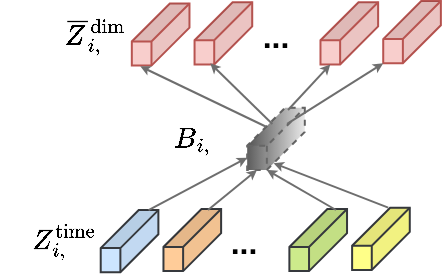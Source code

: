 <mxfile version="21.6.8" type="device">
  <diagram name="第 1 页" id="F646A29v8OtC-lCcXqgJ">
    <mxGraphModel dx="415" dy="248" grid="1" gridSize="10" guides="1" tooltips="1" connect="1" arrows="1" fold="1" page="1" pageScale="1" pageWidth="827" pageHeight="1169" math="1" shadow="0">
      <root>
        <mxCell id="0" />
        <mxCell id="1" parent="0" />
        <mxCell id="9P1IT81YC8H28VK89xGh-51" value="" style="shape=cube;whiteSpace=wrap;html=1;boundedLbl=1;backgroundOutline=1;darkOpacity=0.05;darkOpacity2=0.1;rotation=90;size=19;fillColor=#f8cecc;strokeColor=#b85450;" parent="1" vertex="1">
          <mxGeometry x="370.78" y="97.84" width="31.09" height="28.83" as="geometry" />
        </mxCell>
        <mxCell id="9P1IT81YC8H28VK89xGh-52" value="" style="shape=cube;whiteSpace=wrap;html=1;boundedLbl=1;backgroundOutline=1;darkOpacity=0.05;darkOpacity2=0.1;rotation=90;size=19;fillColor=#f8cecc;strokeColor=#b85450;" parent="1" vertex="1">
          <mxGeometry x="402.15" y="97.25" width="31.09" height="28.83" as="geometry" />
        </mxCell>
        <mxCell id="C-3ynk-Sa1qLvdBev-ay-8" value="" style="shape=cube;whiteSpace=wrap;html=1;boundedLbl=1;backgroundOutline=1;darkOpacity=0.05;darkOpacity2=0.1;rotation=90;size=19;fillColor=#f8cecc;strokeColor=#b85450;" vertex="1" parent="1">
          <mxGeometry x="465.11" y="97.25" width="31.09" height="28.83" as="geometry" />
        </mxCell>
        <mxCell id="C-3ynk-Sa1qLvdBev-ay-9" value="" style="shape=cube;whiteSpace=wrap;html=1;boundedLbl=1;backgroundOutline=1;darkOpacity=0.05;darkOpacity2=0.1;rotation=90;size=19;fillColor=#f8cecc;strokeColor=#b85450;" vertex="1" parent="1">
          <mxGeometry x="496.48" y="96.66" width="31.09" height="28.83" as="geometry" />
        </mxCell>
        <mxCell id="C-3ynk-Sa1qLvdBev-ay-10" value="&lt;font style=&quot;font-size: 16px;&quot;&gt;&lt;b&gt;...&lt;/b&gt;&lt;/font&gt;" style="text;html=1;align=center;verticalAlign=middle;whiteSpace=wrap;rounded=0;" vertex="1" parent="1">
          <mxGeometry x="414" y="98" width="60" height="30" as="geometry" />
        </mxCell>
        <mxCell id="C-3ynk-Sa1qLvdBev-ay-12" value="" style="shape=cube;whiteSpace=wrap;html=1;boundedLbl=1;backgroundOutline=1;darkOpacity=0.05;darkOpacity2=0.1;rotation=90;size=19;fillColor=#cce5ff;strokeColor=#36393d;" vertex="1" parent="1">
          <mxGeometry x="355.23" y="201.18" width="31.09" height="28.83" as="geometry" />
        </mxCell>
        <mxCell id="C-3ynk-Sa1qLvdBev-ay-13" value="" style="shape=cube;whiteSpace=wrap;html=1;boundedLbl=1;backgroundOutline=1;darkOpacity=0.05;darkOpacity2=0.1;rotation=90;size=19;fillColor=#ffcc99;strokeColor=#36393d;" vertex="1" parent="1">
          <mxGeometry x="386.6" y="200.59" width="31.09" height="28.83" as="geometry" />
        </mxCell>
        <mxCell id="C-3ynk-Sa1qLvdBev-ay-14" value="" style="shape=cube;whiteSpace=wrap;html=1;boundedLbl=1;backgroundOutline=1;darkOpacity=0.05;darkOpacity2=0.1;rotation=90;size=19;fillColor=#cdeb8b;strokeColor=#36393d;" vertex="1" parent="1">
          <mxGeometry x="449.56" y="200.59" width="31.09" height="28.83" as="geometry" />
        </mxCell>
        <mxCell id="C-3ynk-Sa1qLvdBev-ay-15" value="" style="shape=cube;whiteSpace=wrap;html=1;boundedLbl=1;backgroundOutline=1;darkOpacity=0.05;darkOpacity2=0.1;rotation=90;size=19;fillColor=#ffff88;strokeColor=#36393d;" vertex="1" parent="1">
          <mxGeometry x="480.93" y="200" width="31.09" height="28.83" as="geometry" />
        </mxCell>
        <mxCell id="C-3ynk-Sa1qLvdBev-ay-16" value="&lt;font style=&quot;font-size: 16px;&quot;&gt;&lt;b&gt;...&lt;/b&gt;&lt;/font&gt;" style="text;html=1;strokeColor=none;fillColor=none;align=center;verticalAlign=middle;whiteSpace=wrap;rounded=0;" vertex="1" parent="1">
          <mxGeometry x="398.45" y="201.34" width="60" height="30" as="geometry" />
        </mxCell>
        <mxCell id="C-3ynk-Sa1qLvdBev-ay-17" value="" style="shape=cube;whiteSpace=wrap;html=1;boundedLbl=1;backgroundOutline=1;darkOpacity=0.05;darkOpacity2=0.1;rotation=90;size=19;fillColor=#f5f5f5;strokeColor=#666666;gradientColor=#5C5C5C;dashed=1;" vertex="1" parent="1">
          <mxGeometry x="428.45" y="150" width="31.09" height="28.83" as="geometry" />
        </mxCell>
        <mxCell id="C-3ynk-Sa1qLvdBev-ay-19" value="" style="endArrow=classic;html=1;rounded=0;entryX=0;entryY=0;entryDx=25.045;entryDy=28.83;entryPerimeter=0;endSize=2;strokeColor=#6e6e6e;exitX=0;exitY=0;exitDx=0;exitDy=4.915;exitPerimeter=0;" edge="1" parent="1" source="C-3ynk-Sa1qLvdBev-ay-12" target="C-3ynk-Sa1qLvdBev-ay-17">
          <mxGeometry width="50" height="50" relative="1" as="geometry">
            <mxPoint x="380" y="199" as="sourcePoint" />
            <mxPoint x="402.15" y="179.42" as="targetPoint" />
          </mxGeometry>
        </mxCell>
        <mxCell id="C-3ynk-Sa1qLvdBev-ay-20" value="" style="endArrow=classic;html=1;rounded=0;entryX=0;entryY=0;entryDx=31.09;entryDy=23.915;entryPerimeter=0;endSize=2;strokeColor=#6e6e6e;" edge="1" parent="1" target="C-3ynk-Sa1qLvdBev-ay-17">
          <mxGeometry width="50" height="50" relative="1" as="geometry">
            <mxPoint x="410" y="200" as="sourcePoint" />
            <mxPoint x="447.38" y="176.92" as="targetPoint" />
          </mxGeometry>
        </mxCell>
        <mxCell id="C-3ynk-Sa1qLvdBev-ay-21" value="" style="endArrow=classic;html=1;rounded=0;entryX=0;entryY=0;entryDx=31.09;entryDy=19;entryPerimeter=0;endSize=2;strokeColor=#6e6e6e;" edge="1" parent="1" target="C-3ynk-Sa1qLvdBev-ay-17">
          <mxGeometry width="50" height="50" relative="1" as="geometry">
            <mxPoint x="474" y="200.0" as="sourcePoint" />
            <mxPoint x="511.85" y="175.58" as="targetPoint" />
          </mxGeometry>
        </mxCell>
        <mxCell id="C-3ynk-Sa1qLvdBev-ay-22" value="" style="endArrow=classic;html=1;rounded=0;entryX=0.891;entryY=0.541;entryDx=0;entryDy=0;entryPerimeter=0;endSize=2;strokeColor=#6e6e6e;" edge="1" parent="1" target="C-3ynk-Sa1qLvdBev-ay-17">
          <mxGeometry width="50" height="50" relative="1" as="geometry">
            <mxPoint x="500.11" y="198.83" as="sourcePoint" />
            <mxPoint x="465.11" y="178.83" as="targetPoint" />
          </mxGeometry>
        </mxCell>
        <mxCell id="C-3ynk-Sa1qLvdBev-ay-23" value="" style="endArrow=classic;html=1;rounded=1;entryX=0.891;entryY=0.541;entryDx=0;entryDy=0;entryPerimeter=0;endSize=2;exitX=0;exitY=0;exitDx=9.5;exitDy=19.33;exitPerimeter=0;strokeColor=#6e6e6e;" edge="1" parent="1" source="C-3ynk-Sa1qLvdBev-ay-17">
          <mxGeometry width="50" height="50" relative="1" as="geometry">
            <mxPoint x="433.24" y="150.0" as="sourcePoint" />
            <mxPoint x="376.13" y="128.17" as="targetPoint" />
          </mxGeometry>
        </mxCell>
        <mxCell id="C-3ynk-Sa1qLvdBev-ay-24" value="" style="endArrow=classic;html=1;rounded=0;entryX=0.891;entryY=0.541;entryDx=0;entryDy=0;entryPerimeter=0;endSize=2;exitX=0.261;exitY=0.563;exitDx=0;exitDy=0;exitPerimeter=0;strokeColor=#6e6e6e;" edge="1" parent="1" source="C-3ynk-Sa1qLvdBev-ay-17">
          <mxGeometry width="50" height="50" relative="1" as="geometry">
            <mxPoint x="474" y="156.5" as="sourcePoint" />
            <mxPoint x="411.13" y="126.67" as="targetPoint" />
          </mxGeometry>
        </mxCell>
        <mxCell id="C-3ynk-Sa1qLvdBev-ay-25" value="" style="endArrow=classic;html=1;rounded=0;entryX=1;entryY=1;entryDx=0;entryDy=0;entryPerimeter=0;endSize=2;strokeColor=#6E6E6E;" edge="1" parent="1" target="C-3ynk-Sa1qLvdBev-ay-9">
          <mxGeometry width="50" height="50" relative="1" as="geometry">
            <mxPoint x="449.56" y="156.906" as="sourcePoint" />
            <mxPoint x="491.15" y="128" as="targetPoint" />
          </mxGeometry>
        </mxCell>
        <mxCell id="C-3ynk-Sa1qLvdBev-ay-26" value="" style="endArrow=classic;html=1;rounded=0;entryX=0;entryY=0;entryDx=31.09;entryDy=23.915;entryPerimeter=0;endSize=2;strokeColor=#6e6e6e;" edge="1" parent="1" target="C-3ynk-Sa1qLvdBev-ay-8">
          <mxGeometry width="50" height="50" relative="1" as="geometry">
            <mxPoint x="450" y="150" as="sourcePoint" />
            <mxPoint x="508" y="137" as="targetPoint" />
          </mxGeometry>
        </mxCell>
        <mxCell id="C-3ynk-Sa1qLvdBev-ay-29" value="`bar{Z}_{i,:}^{\text {dim }}`" style="text;html=1;strokeColor=none;fillColor=none;align=center;verticalAlign=middle;whiteSpace=wrap;rounded=0;" vertex="1" parent="1">
          <mxGeometry x="327" y="98" width="60" height="30" as="geometry" />
        </mxCell>
        <mxCell id="C-3ynk-Sa1qLvdBev-ay-30" value="`Z_{i,:}^{\text {time }}`" style="text;html=1;strokeColor=none;fillColor=none;align=center;verticalAlign=middle;whiteSpace=wrap;rounded=0;" vertex="1" parent="1">
          <mxGeometry x="310.78" y="201.34" width="60" height="30" as="geometry" />
        </mxCell>
        <mxCell id="C-3ynk-Sa1qLvdBev-ay-31" value="`B_{i,:}`" style="text;html=1;strokeColor=none;fillColor=none;align=center;verticalAlign=middle;whiteSpace=wrap;rounded=0;" vertex="1" parent="1">
          <mxGeometry x="372" y="150" width="60" height="30" as="geometry" />
        </mxCell>
      </root>
    </mxGraphModel>
  </diagram>
</mxfile>
